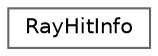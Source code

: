 digraph "Graphical Class Hierarchy"
{
 // LATEX_PDF_SIZE
  bgcolor="transparent";
  edge [fontname=Helvetica,fontsize=10,labelfontname=Helvetica,labelfontsize=10];
  node [fontname=Helvetica,fontsize=10,shape=box,height=0.2,width=0.4];
  rankdir="LR";
  Node0 [id="Node000000",label="RayHitInfo",height=0.2,width=0.4,color="grey40", fillcolor="white", style="filled",URL="$struct_ray_hit_info.html",tooltip=" "];
}
